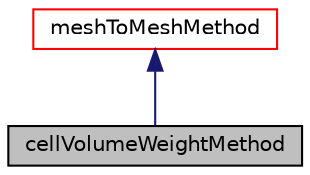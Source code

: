 digraph "cellVolumeWeightMethod"
{
  bgcolor="transparent";
  edge [fontname="Helvetica",fontsize="10",labelfontname="Helvetica",labelfontsize="10"];
  node [fontname="Helvetica",fontsize="10",shape=record];
  Node1 [label="cellVolumeWeightMethod",height=0.2,width=0.4,color="black", fillcolor="grey75", style="filled", fontcolor="black"];
  Node2 -> Node1 [dir="back",color="midnightblue",fontsize="10",style="solid",fontname="Helvetica"];
  Node2 [label="meshToMeshMethod",height=0.2,width=0.4,color="red",URL="$a01476.html",tooltip="Base class for mesh-to-mesh calculation methods. "];
}
